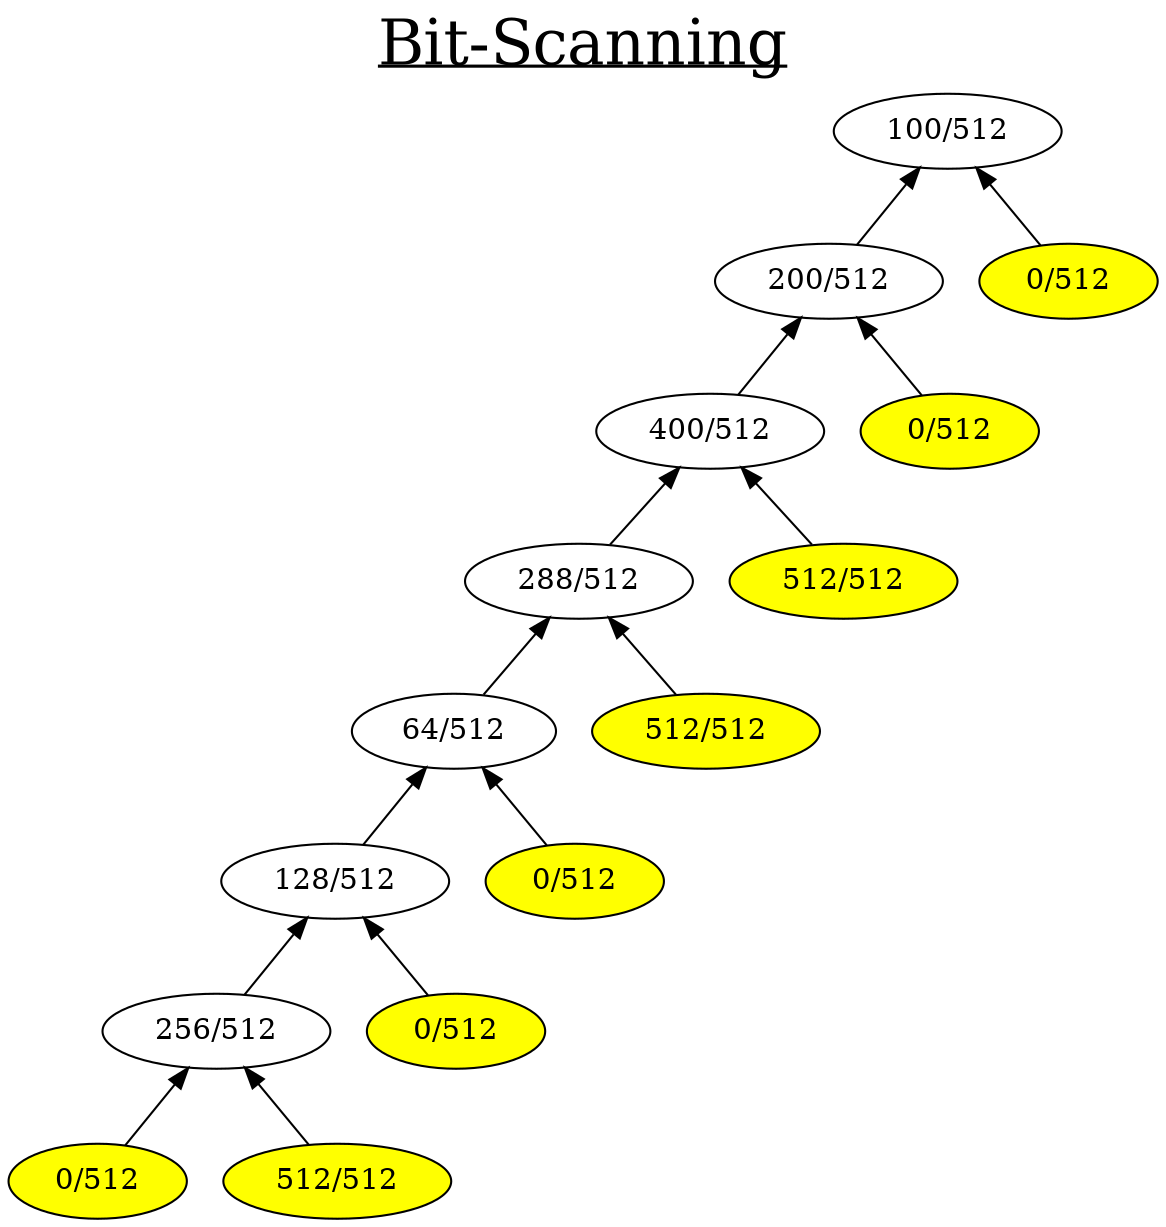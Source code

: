 digraph G { 
rankdir = BT;
graph [label= <<u>Bit-Scanning</u>> , labelloc=t, fontsize=30];
1[label= " 100/512 " ];
2[label= " 200/512 " ];
2->1
3[label= " 0/512 " ];
3->1
4[label= " 400/512 " ];
4->2
5[label= " 0/512 " ];
5->2
8[label= " 288/512 " ];
8->4
9[label= " 512/512 " ];
9->4
16[label= " 64/512 " ];
16->8
17[label= " 512/512 " ];
17->8
32[label= " 128/512 " ];
32->16
33[label= " 0/512 " ];
33->16
64[label= " 256/512 " ];
64->32
65[label= " 0/512 " ];
65->32
128[label= " 0/512 " ];
128->64
129[label= " 512/512 " ];
129->64
128[style=filled, fillcolor=yellow];
129[style=filled, fillcolor=yellow];
65[style=filled, fillcolor=yellow];
33[style=filled, fillcolor=yellow];
17[style=filled, fillcolor=yellow];
9[style=filled, fillcolor=yellow];
5[style=filled, fillcolor=yellow];
3[style=filled, fillcolor=yellow];
}